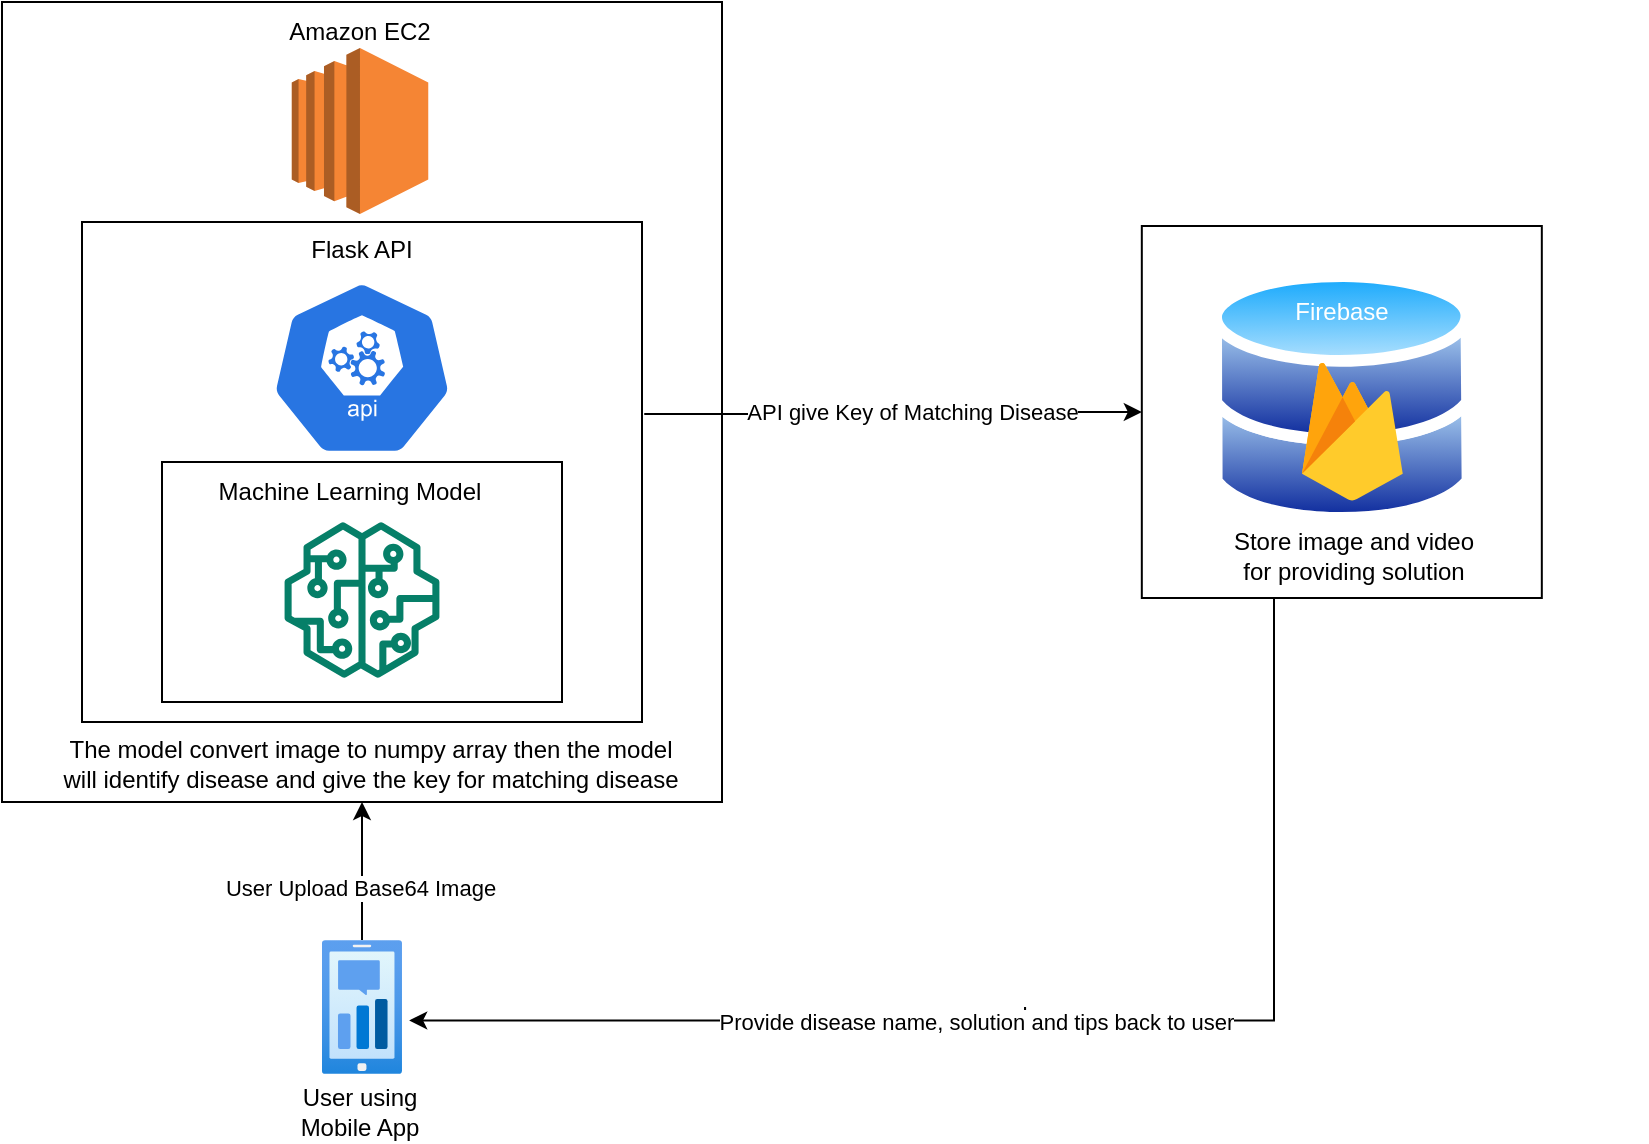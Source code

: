 <mxfile version="21.6.8" type="github">
  <diagram id="C5RBs43oDa-KdzZeNtuy" name="Page-1">
    <mxGraphModel dx="1050" dy="534" grid="1" gridSize="10" guides="1" tooltips="1" connect="1" arrows="1" fold="1" page="1" pageScale="1" pageWidth="827" pageHeight="1169" math="0" shadow="0">
      <root>
        <mxCell id="WIyWlLk6GJQsqaUBKTNV-0" />
        <mxCell id="WIyWlLk6GJQsqaUBKTNV-1" parent="WIyWlLk6GJQsqaUBKTNV-0" />
        <mxCell id="mz10vM82Iusg9Lm2MYus-16" value="" style="rounded=0;whiteSpace=wrap;html=1;" parent="WIyWlLk6GJQsqaUBKTNV-1" vertex="1">
          <mxGeometry x="240" y="200" width="360" height="400" as="geometry" />
        </mxCell>
        <mxCell id="mz10vM82Iusg9Lm2MYus-11" value="" style="rounded=0;whiteSpace=wrap;html=1;" parent="WIyWlLk6GJQsqaUBKTNV-1" vertex="1">
          <mxGeometry x="280" y="310" width="280" height="250" as="geometry" />
        </mxCell>
        <mxCell id="mz10vM82Iusg9Lm2MYus-19" value="" style="edgeStyle=orthogonalEdgeStyle;rounded=0;orthogonalLoop=1;jettySize=auto;html=1;entryX=0.5;entryY=1;entryDx=0;entryDy=0;" parent="WIyWlLk6GJQsqaUBKTNV-1" source="mz10vM82Iusg9Lm2MYus-4" target="mz10vM82Iusg9Lm2MYus-16" edge="1">
          <mxGeometry relative="1" as="geometry">
            <mxPoint x="420" y="610" as="targetPoint" />
          </mxGeometry>
        </mxCell>
        <mxCell id="mz10vM82Iusg9Lm2MYus-20" value="User Upload Base64 Image" style="edgeLabel;html=1;align=center;verticalAlign=middle;resizable=0;points=[];" parent="mz10vM82Iusg9Lm2MYus-19" vertex="1" connectable="0">
          <mxGeometry x="-0.239" y="1" relative="1" as="geometry">
            <mxPoint as="offset" />
          </mxGeometry>
        </mxCell>
        <mxCell id="mz10vM82Iusg9Lm2MYus-4" value="" style="image;aspect=fixed;html=1;points=[];align=center;fontSize=12;image=img/lib/azure2/general/Mobile_Engagement.svg;" parent="WIyWlLk6GJQsqaUBKTNV-1" vertex="1">
          <mxGeometry x="399.99" y="669" width="40" height="67" as="geometry" />
        </mxCell>
        <mxCell id="mz10vM82Iusg9Lm2MYus-8" value="" style="sketch=0;html=1;dashed=0;whitespace=wrap;fillColor=#2875E2;strokeColor=#ffffff;points=[[0.005,0.63,0],[0.1,0.2,0],[0.9,0.2,0],[0.5,0,0],[0.995,0.63,0],[0.72,0.99,0],[0.5,1,0],[0.28,0.99,0]];verticalLabelPosition=bottom;align=center;verticalAlign=top;shape=mxgraph.kubernetes.icon;prIcon=api" parent="WIyWlLk6GJQsqaUBKTNV-1" vertex="1">
          <mxGeometry x="350" y="339" width="140" height="88" as="geometry" />
        </mxCell>
        <mxCell id="mz10vM82Iusg9Lm2MYus-12" value="" style="group" parent="WIyWlLk6GJQsqaUBKTNV-1" vertex="1" connectable="0">
          <mxGeometry x="320" y="430" width="200" height="120" as="geometry" />
        </mxCell>
        <mxCell id="mz10vM82Iusg9Lm2MYus-9" value="" style="rounded=0;whiteSpace=wrap;html=1;" parent="mz10vM82Iusg9Lm2MYus-12" vertex="1">
          <mxGeometry width="200" height="120" as="geometry" />
        </mxCell>
        <mxCell id="mz10vM82Iusg9Lm2MYus-6" value="" style="sketch=0;outlineConnect=0;fontColor=#232F3E;gradientColor=none;fillColor=#067F68;strokeColor=none;dashed=0;verticalLabelPosition=bottom;verticalAlign=top;align=center;html=1;fontSize=12;fontStyle=0;aspect=fixed;pointerEvents=1;shape=mxgraph.aws4.sagemaker_model;" parent="mz10vM82Iusg9Lm2MYus-12" vertex="1">
          <mxGeometry x="61" y="30" width="78" height="78" as="geometry" />
        </mxCell>
        <mxCell id="mz10vM82Iusg9Lm2MYus-10" value="Machine Learning Model" style="text;html=1;strokeColor=none;fillColor=none;align=center;verticalAlign=middle;whiteSpace=wrap;rounded=0;" parent="mz10vM82Iusg9Lm2MYus-12" vertex="1">
          <mxGeometry x="24" width="140" height="30" as="geometry" />
        </mxCell>
        <mxCell id="mz10vM82Iusg9Lm2MYus-13" value="Flask API" style="text;html=1;strokeColor=none;fillColor=none;align=center;verticalAlign=middle;whiteSpace=wrap;rounded=0;" parent="WIyWlLk6GJQsqaUBKTNV-1" vertex="1">
          <mxGeometry x="390" y="309" width="60" height="30" as="geometry" />
        </mxCell>
        <mxCell id="mz10vM82Iusg9Lm2MYus-15" value="" style="outlineConnect=0;dashed=0;verticalLabelPosition=bottom;verticalAlign=top;align=center;html=1;shape=mxgraph.aws3.ec2;fillColor=#F58534;gradientColor=none;" parent="WIyWlLk6GJQsqaUBKTNV-1" vertex="1">
          <mxGeometry x="384.88" y="223" width="68.25" height="83" as="geometry" />
        </mxCell>
        <mxCell id="mz10vM82Iusg9Lm2MYus-17" value="Amazon EC2" style="text;html=1;strokeColor=none;fillColor=none;align=center;verticalAlign=middle;whiteSpace=wrap;rounded=0;" parent="WIyWlLk6GJQsqaUBKTNV-1" vertex="1">
          <mxGeometry x="371.01" y="200" width="96" height="30" as="geometry" />
        </mxCell>
        <mxCell id="mz10vM82Iusg9Lm2MYus-18" value="User using Mobile App" style="text;html=1;strokeColor=none;fillColor=default;align=center;verticalAlign=middle;whiteSpace=wrap;rounded=0;" parent="WIyWlLk6GJQsqaUBKTNV-1" vertex="1">
          <mxGeometry x="379" y="740" width="80" height="30" as="geometry" />
        </mxCell>
        <mxCell id="mz10vM82Iusg9Lm2MYus-34" value="The model convert image to numpy array then the model will identify disease and give the key for matching disease" style="text;html=1;strokeColor=none;fillColor=none;align=center;verticalAlign=middle;whiteSpace=wrap;rounded=0;" parent="WIyWlLk6GJQsqaUBKTNV-1" vertex="1">
          <mxGeometry x="269" y="566" width="311" height="30" as="geometry" />
        </mxCell>
        <mxCell id="mz10vM82Iusg9Lm2MYus-35" style="edgeStyle=orthogonalEdgeStyle;rounded=0;orthogonalLoop=1;jettySize=auto;html=1;exitX=0.5;exitY=1;exitDx=0;exitDy=0;entryX=1.09;entryY=0.6;entryDx=0;entryDy=0;entryPerimeter=0;" parent="WIyWlLk6GJQsqaUBKTNV-1" source="mz10vM82Iusg9Lm2MYus-27" target="mz10vM82Iusg9Lm2MYus-4" edge="1">
          <mxGeometry relative="1" as="geometry">
            <Array as="points">
              <mxPoint x="876" y="709" />
            </Array>
          </mxGeometry>
        </mxCell>
        <mxCell id="mz10vM82Iusg9Lm2MYus-38" value="I" style="edgeLabel;html=1;align=center;verticalAlign=middle;resizable=0;points=[];" parent="mz10vM82Iusg9Lm2MYus-35" vertex="1" connectable="0">
          <mxGeometry x="0.092" y="-3" relative="1" as="geometry">
            <mxPoint as="offset" />
          </mxGeometry>
        </mxCell>
        <mxCell id="mz10vM82Iusg9Lm2MYus-39" value="Provide disease name, solution and tips back to user" style="edgeLabel;html=1;align=center;verticalAlign=middle;resizable=0;points=[];" parent="mz10vM82Iusg9Lm2MYus-35" vertex="1" connectable="0">
          <mxGeometry x="0.005" y="-2" relative="1" as="geometry">
            <mxPoint x="-54" y="3" as="offset" />
          </mxGeometry>
        </mxCell>
        <mxCell id="mz10vM82Iusg9Lm2MYus-32" value="" style="edgeStyle=orthogonalEdgeStyle;rounded=0;orthogonalLoop=1;jettySize=auto;html=1;exitX=1.004;exitY=0.384;exitDx=0;exitDy=0;exitPerimeter=0;" parent="WIyWlLk6GJQsqaUBKTNV-1" source="mz10vM82Iusg9Lm2MYus-11" target="mz10vM82Iusg9Lm2MYus-27" edge="1">
          <mxGeometry relative="1" as="geometry">
            <mxPoint x="590" y="407.5" as="sourcePoint" />
            <mxPoint x="810" y="392.5" as="targetPoint" />
            <Array as="points" />
          </mxGeometry>
        </mxCell>
        <mxCell id="mz10vM82Iusg9Lm2MYus-33" value="API give Key of Matching Disease" style="edgeLabel;html=1;align=center;verticalAlign=middle;resizable=0;points=[];" parent="mz10vM82Iusg9Lm2MYus-32" vertex="1" connectable="0">
          <mxGeometry x="-0.423" relative="1" as="geometry">
            <mxPoint x="62" y="-1" as="offset" />
          </mxGeometry>
        </mxCell>
        <mxCell id="mz10vM82Iusg9Lm2MYus-27" value="" style="rounded=0;whiteSpace=wrap;html=1;" parent="WIyWlLk6GJQsqaUBKTNV-1" vertex="1">
          <mxGeometry x="809.91" y="312" width="200" height="186" as="geometry" />
        </mxCell>
        <mxCell id="mz10vM82Iusg9Lm2MYus-23" value="" style="image;aspect=fixed;perimeter=ellipsePerimeter;html=1;align=center;shadow=0;dashed=0;spacingTop=3;image=img/lib/active_directory/databases.svg;" parent="WIyWlLk6GJQsqaUBKTNV-1" vertex="1">
          <mxGeometry x="844.09" y="333" width="131.63" height="129" as="geometry" />
        </mxCell>
        <mxCell id="mz10vM82Iusg9Lm2MYus-26" value="&lt;font color=&quot;#ffffff&quot;&gt;Firebase&lt;/font&gt;" style="text;html=1;strokeColor=none;fillColor=none;align=center;verticalAlign=middle;whiteSpace=wrap;rounded=0;" parent="WIyWlLk6GJQsqaUBKTNV-1" vertex="1">
          <mxGeometry x="880.0" y="340" width="60" height="30" as="geometry" />
        </mxCell>
        <mxCell id="mz10vM82Iusg9Lm2MYus-25" value="&lt;font color=&quot;#ffffff&quot;&gt;Firebase&lt;/font&gt;" style="sketch=0;dashed=0;connectable=1;html=1;fillColor=#5184F3;strokeColor=none;shape=mxgraph.gcp2.firebase;part=1;labelPosition=right;verticalLabelPosition=middle;align=left;verticalAlign=middle;spacingLeft=5;fontColor=#999999;fontSize=12;movable=1;resizable=1;rotatable=1;deletable=1;editable=1;locked=0;" parent="WIyWlLk6GJQsqaUBKTNV-1" vertex="1">
          <mxGeometry x="890.0" y="380" width="50.38" height="69.5" as="geometry">
            <mxPoint x="68" y="-192" as="offset" />
          </mxGeometry>
        </mxCell>
        <mxCell id="mz10vM82Iusg9Lm2MYus-28" value="Store image and video for providing solution" style="text;html=1;strokeColor=none;fillColor=none;align=center;verticalAlign=middle;whiteSpace=wrap;rounded=0;" parent="WIyWlLk6GJQsqaUBKTNV-1" vertex="1">
          <mxGeometry x="850.0" y="462" width="131.64" height="30" as="geometry" />
        </mxCell>
      </root>
    </mxGraphModel>
  </diagram>
</mxfile>
